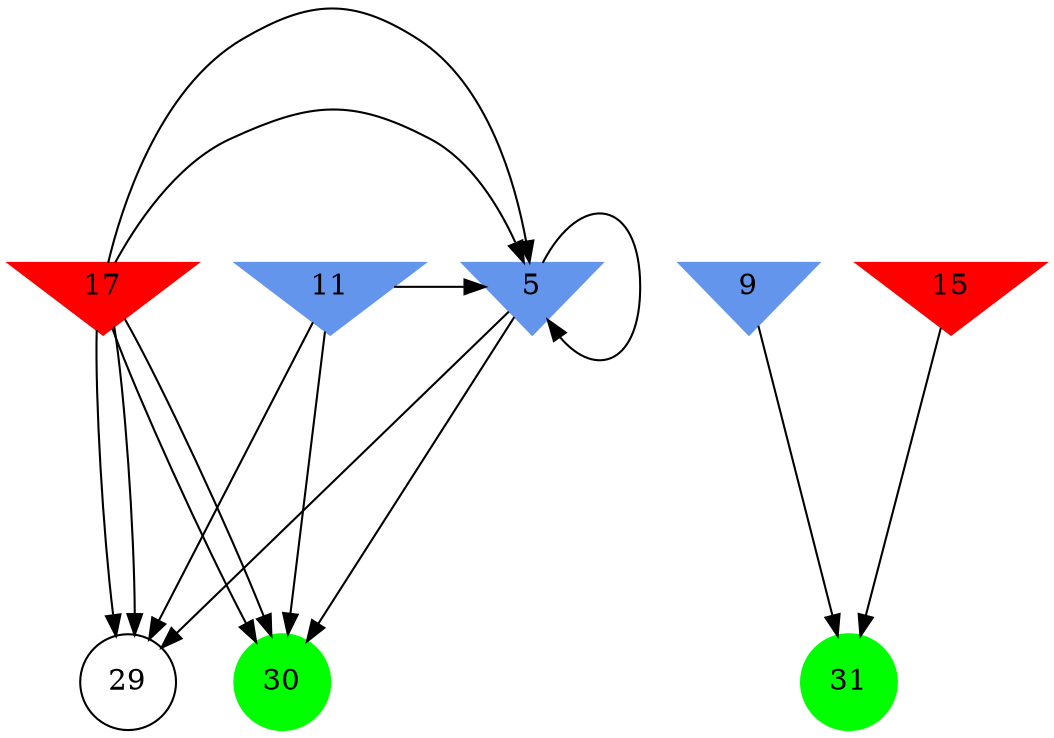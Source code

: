 digraph brain {
	ranksep=2.0;
	5 [shape=invtriangle,style=filled,color=cornflowerblue];
	9 [shape=invtriangle,style=filled,color=cornflowerblue];
	11 [shape=invtriangle,style=filled,color=cornflowerblue];
	15 [shape=invtriangle,style=filled,color=red];
	17 [shape=invtriangle,style=filled,color=red];
	29 [shape=circle,color=black];
	30 [shape=circle,style=filled,color=green];
	31 [shape=circle,style=filled,color=green];
	11	->	5;
	11	->	29;
	11	->	30;
	5	->	5;
	5	->	29;
	5	->	30;
	17	->	5;
	17	->	29;
	17	->	30;
	17	->	5;
	17	->	29;
	17	->	30;
	15	->	31;
	9	->	31;
	{ rank=same; 5; 9; 11; 15; 17; }
	{ rank=same; 29; }
	{ rank=same; 30; 31; }
}
